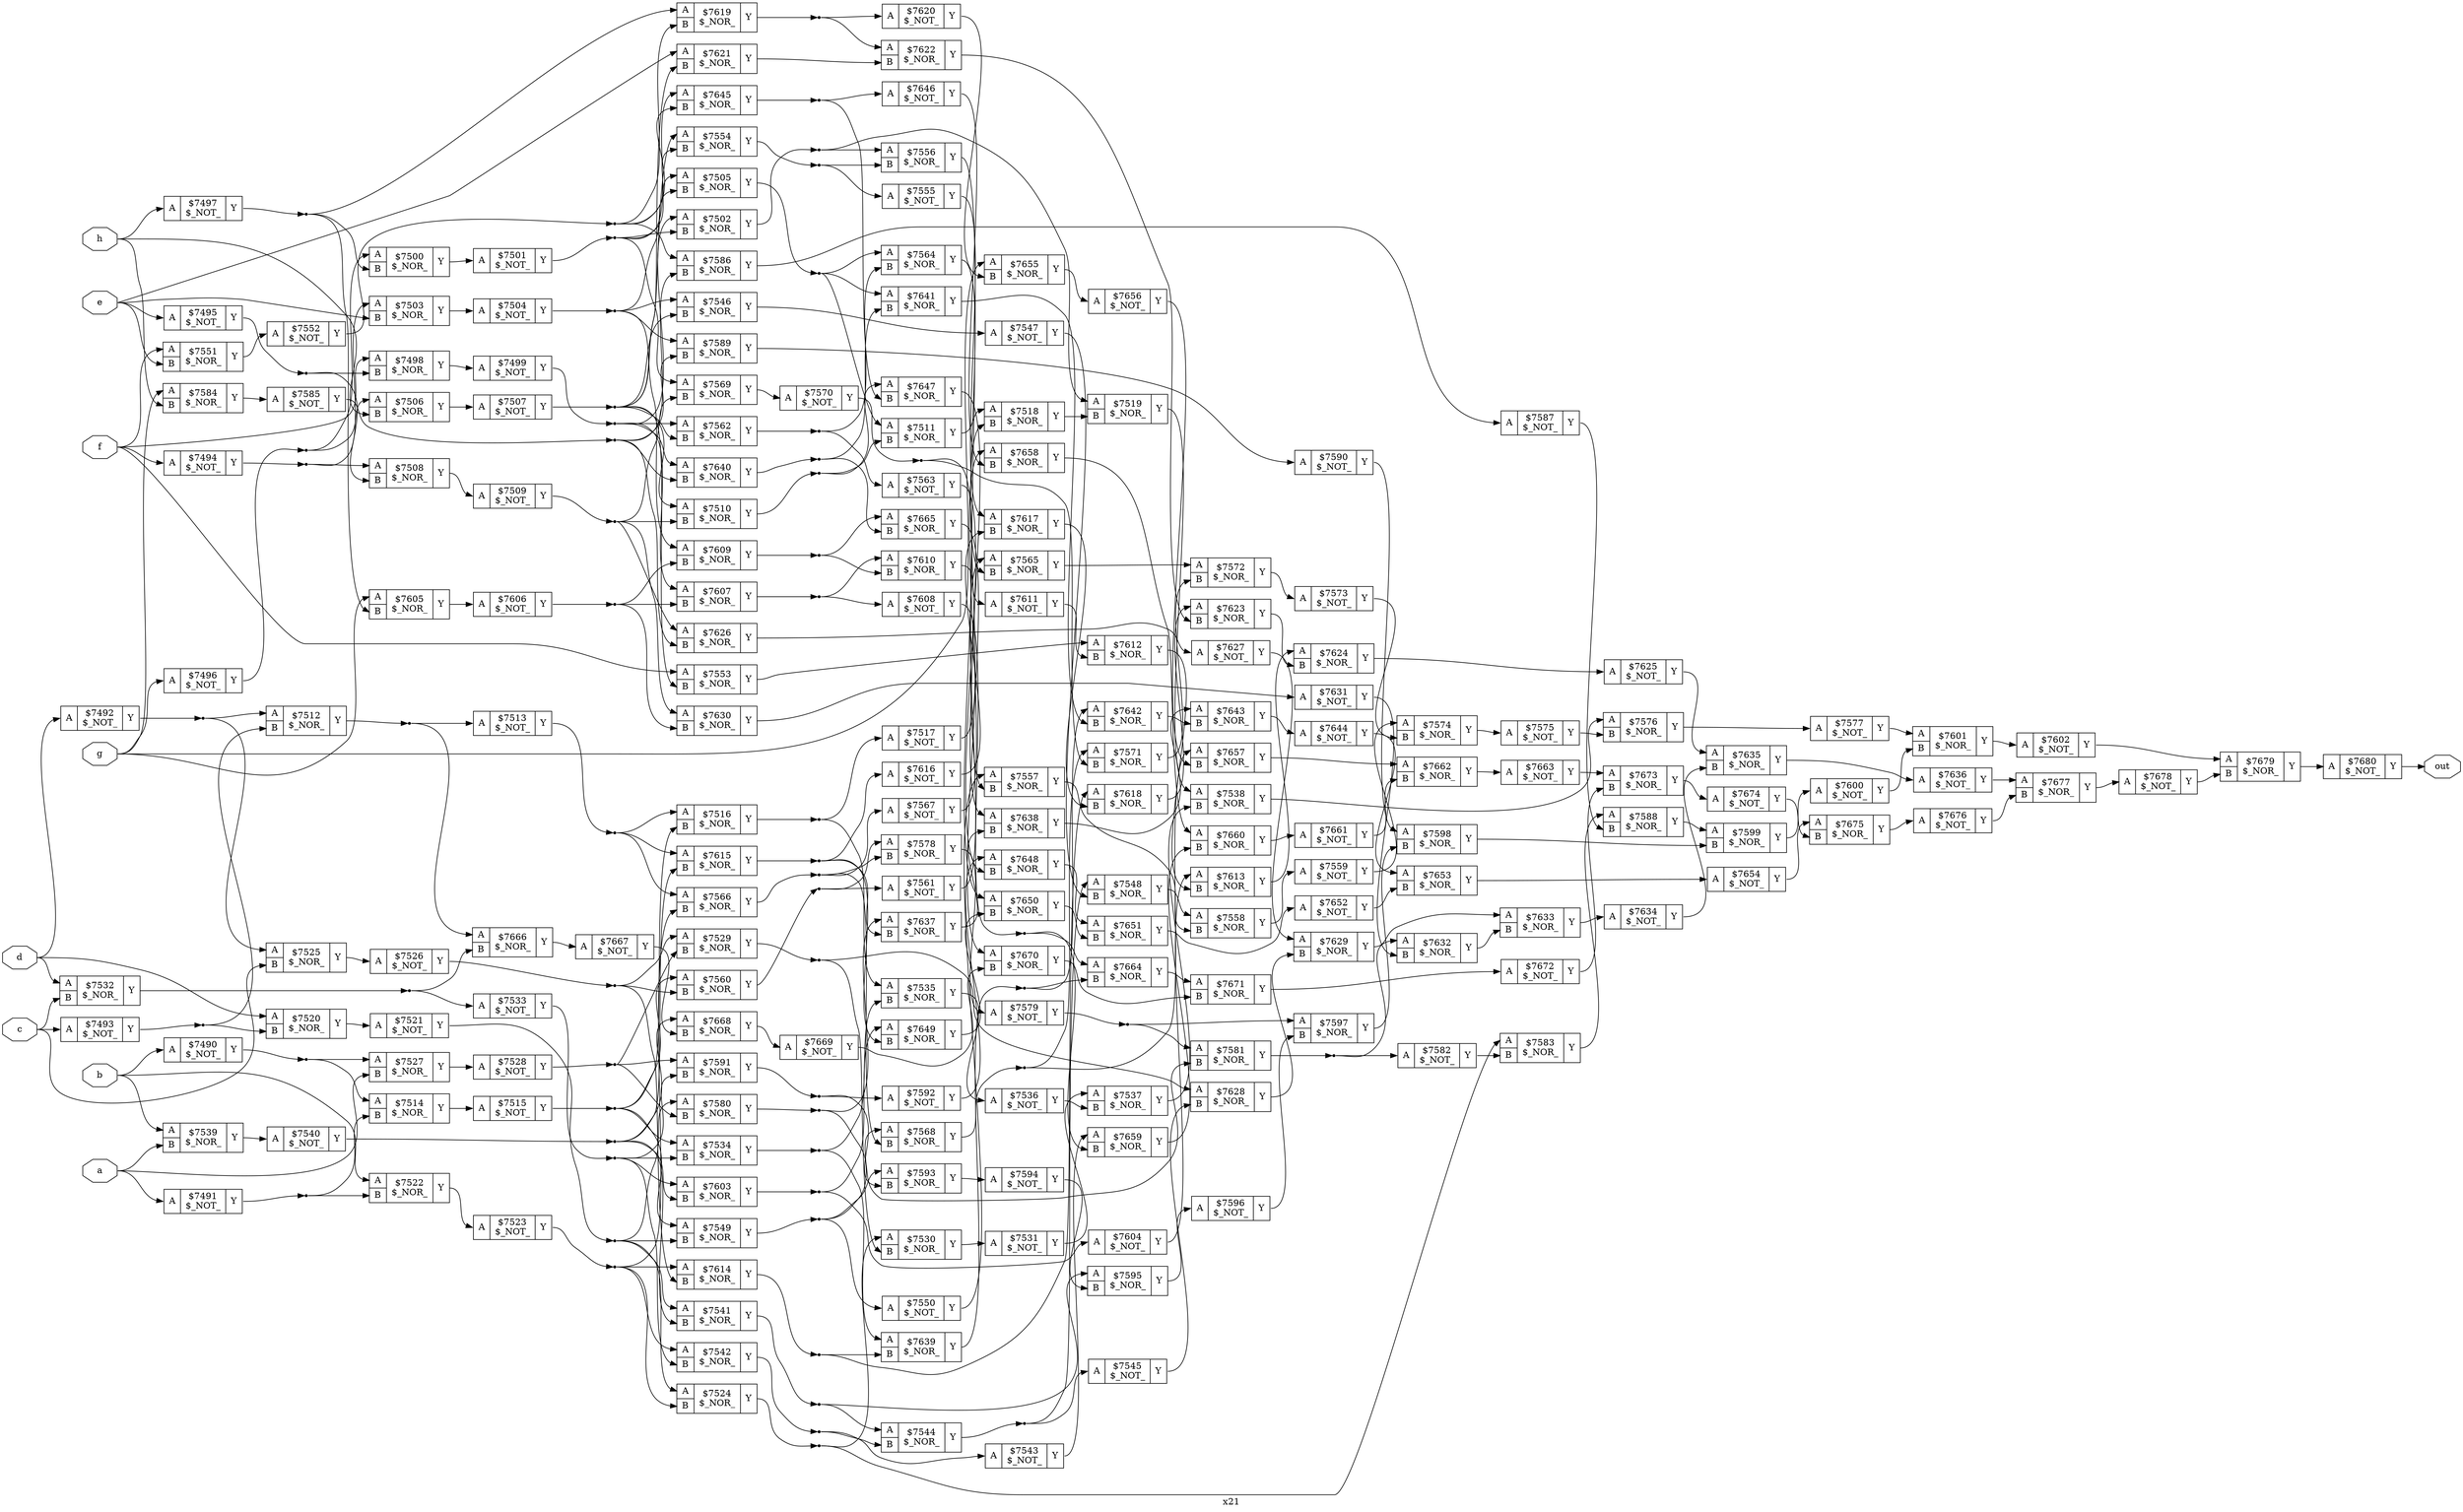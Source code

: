 digraph "x21" {
label="x21";
rankdir="LR";
remincross=true;
n191 [ shape=octagon, label="a", color="black", fontcolor="black" ];
n192 [ shape=octagon, label="b", color="black", fontcolor="black" ];
n193 [ shape=octagon, label="c", color="black", fontcolor="black" ];
n194 [ shape=octagon, label="d", color="black", fontcolor="black" ];
n195 [ shape=octagon, label="e", color="black", fontcolor="black" ];
n196 [ shape=octagon, label="f", color="black", fontcolor="black" ];
n197 [ shape=octagon, label="g", color="black", fontcolor="black" ];
n198 [ shape=octagon, label="h", color="black", fontcolor="black" ];
n199 [ shape=octagon, label="out", color="black", fontcolor="black" ];
c202 [ shape=record, label="{{<p200> A}|$7490\n$_NOT_|{<p201> Y}}" ];
c203 [ shape=record, label="{{<p200> A}|$7491\n$_NOT_|{<p201> Y}}" ];
c204 [ shape=record, label="{{<p200> A}|$7492\n$_NOT_|{<p201> Y}}" ];
c205 [ shape=record, label="{{<p200> A}|$7493\n$_NOT_|{<p201> Y}}" ];
c206 [ shape=record, label="{{<p200> A}|$7494\n$_NOT_|{<p201> Y}}" ];
c207 [ shape=record, label="{{<p200> A}|$7495\n$_NOT_|{<p201> Y}}" ];
c208 [ shape=record, label="{{<p200> A}|$7496\n$_NOT_|{<p201> Y}}" ];
c209 [ shape=record, label="{{<p200> A}|$7497\n$_NOT_|{<p201> Y}}" ];
c211 [ shape=record, label="{{<p200> A|<p210> B}|$7498\n$_NOR_|{<p201> Y}}" ];
c212 [ shape=record, label="{{<p200> A}|$7499\n$_NOT_|{<p201> Y}}" ];
c213 [ shape=record, label="{{<p200> A|<p210> B}|$7500\n$_NOR_|{<p201> Y}}" ];
c214 [ shape=record, label="{{<p200> A}|$7501\n$_NOT_|{<p201> Y}}" ];
c215 [ shape=record, label="{{<p200> A|<p210> B}|$7502\n$_NOR_|{<p201> Y}}" ];
c216 [ shape=record, label="{{<p200> A|<p210> B}|$7503\n$_NOR_|{<p201> Y}}" ];
c217 [ shape=record, label="{{<p200> A}|$7504\n$_NOT_|{<p201> Y}}" ];
c218 [ shape=record, label="{{<p200> A|<p210> B}|$7505\n$_NOR_|{<p201> Y}}" ];
c219 [ shape=record, label="{{<p200> A|<p210> B}|$7506\n$_NOR_|{<p201> Y}}" ];
c220 [ shape=record, label="{{<p200> A}|$7507\n$_NOT_|{<p201> Y}}" ];
c221 [ shape=record, label="{{<p200> A|<p210> B}|$7508\n$_NOR_|{<p201> Y}}" ];
c222 [ shape=record, label="{{<p200> A}|$7509\n$_NOT_|{<p201> Y}}" ];
c223 [ shape=record, label="{{<p200> A|<p210> B}|$7510\n$_NOR_|{<p201> Y}}" ];
c224 [ shape=record, label="{{<p200> A|<p210> B}|$7511\n$_NOR_|{<p201> Y}}" ];
c225 [ shape=record, label="{{<p200> A|<p210> B}|$7512\n$_NOR_|{<p201> Y}}" ];
c226 [ shape=record, label="{{<p200> A}|$7513\n$_NOT_|{<p201> Y}}" ];
c227 [ shape=record, label="{{<p200> A|<p210> B}|$7514\n$_NOR_|{<p201> Y}}" ];
c228 [ shape=record, label="{{<p200> A}|$7515\n$_NOT_|{<p201> Y}}" ];
c229 [ shape=record, label="{{<p200> A|<p210> B}|$7516\n$_NOR_|{<p201> Y}}" ];
c230 [ shape=record, label="{{<p200> A}|$7517\n$_NOT_|{<p201> Y}}" ];
c231 [ shape=record, label="{{<p200> A|<p210> B}|$7518\n$_NOR_|{<p201> Y}}" ];
c232 [ shape=record, label="{{<p200> A|<p210> B}|$7519\n$_NOR_|{<p201> Y}}" ];
c233 [ shape=record, label="{{<p200> A|<p210> B}|$7520\n$_NOR_|{<p201> Y}}" ];
c234 [ shape=record, label="{{<p200> A}|$7521\n$_NOT_|{<p201> Y}}" ];
c235 [ shape=record, label="{{<p200> A|<p210> B}|$7522\n$_NOR_|{<p201> Y}}" ];
c236 [ shape=record, label="{{<p200> A}|$7523\n$_NOT_|{<p201> Y}}" ];
c237 [ shape=record, label="{{<p200> A|<p210> B}|$7524\n$_NOR_|{<p201> Y}}" ];
c238 [ shape=record, label="{{<p200> A|<p210> B}|$7525\n$_NOR_|{<p201> Y}}" ];
c239 [ shape=record, label="{{<p200> A}|$7526\n$_NOT_|{<p201> Y}}" ];
c240 [ shape=record, label="{{<p200> A|<p210> B}|$7527\n$_NOR_|{<p201> Y}}" ];
c241 [ shape=record, label="{{<p200> A}|$7528\n$_NOT_|{<p201> Y}}" ];
c242 [ shape=record, label="{{<p200> A|<p210> B}|$7529\n$_NOR_|{<p201> Y}}" ];
c243 [ shape=record, label="{{<p200> A|<p210> B}|$7530\n$_NOR_|{<p201> Y}}" ];
c244 [ shape=record, label="{{<p200> A}|$7531\n$_NOT_|{<p201> Y}}" ];
c245 [ shape=record, label="{{<p200> A|<p210> B}|$7532\n$_NOR_|{<p201> Y}}" ];
c246 [ shape=record, label="{{<p200> A}|$7533\n$_NOT_|{<p201> Y}}" ];
c247 [ shape=record, label="{{<p200> A|<p210> B}|$7534\n$_NOR_|{<p201> Y}}" ];
c248 [ shape=record, label="{{<p200> A|<p210> B}|$7535\n$_NOR_|{<p201> Y}}" ];
c249 [ shape=record, label="{{<p200> A}|$7536\n$_NOT_|{<p201> Y}}" ];
c250 [ shape=record, label="{{<p200> A|<p210> B}|$7537\n$_NOR_|{<p201> Y}}" ];
c251 [ shape=record, label="{{<p200> A|<p210> B}|$7538\n$_NOR_|{<p201> Y}}" ];
c252 [ shape=record, label="{{<p200> A|<p210> B}|$7539\n$_NOR_|{<p201> Y}}" ];
c253 [ shape=record, label="{{<p200> A}|$7540\n$_NOT_|{<p201> Y}}" ];
c254 [ shape=record, label="{{<p200> A|<p210> B}|$7541\n$_NOR_|{<p201> Y}}" ];
c255 [ shape=record, label="{{<p200> A|<p210> B}|$7542\n$_NOR_|{<p201> Y}}" ];
c256 [ shape=record, label="{{<p200> A}|$7543\n$_NOT_|{<p201> Y}}" ];
c257 [ shape=record, label="{{<p200> A|<p210> B}|$7544\n$_NOR_|{<p201> Y}}" ];
c258 [ shape=record, label="{{<p200> A}|$7545\n$_NOT_|{<p201> Y}}" ];
c259 [ shape=record, label="{{<p200> A|<p210> B}|$7546\n$_NOR_|{<p201> Y}}" ];
c260 [ shape=record, label="{{<p200> A}|$7547\n$_NOT_|{<p201> Y}}" ];
c261 [ shape=record, label="{{<p200> A|<p210> B}|$7548\n$_NOR_|{<p201> Y}}" ];
c262 [ shape=record, label="{{<p200> A|<p210> B}|$7549\n$_NOR_|{<p201> Y}}" ];
c263 [ shape=record, label="{{<p200> A}|$7550\n$_NOT_|{<p201> Y}}" ];
c264 [ shape=record, label="{{<p200> A|<p210> B}|$7551\n$_NOR_|{<p201> Y}}" ];
c265 [ shape=record, label="{{<p200> A}|$7552\n$_NOT_|{<p201> Y}}" ];
c266 [ shape=record, label="{{<p200> A|<p210> B}|$7553\n$_NOR_|{<p201> Y}}" ];
c267 [ shape=record, label="{{<p200> A|<p210> B}|$7554\n$_NOR_|{<p201> Y}}" ];
c268 [ shape=record, label="{{<p200> A}|$7555\n$_NOT_|{<p201> Y}}" ];
c269 [ shape=record, label="{{<p200> A|<p210> B}|$7556\n$_NOR_|{<p201> Y}}" ];
c270 [ shape=record, label="{{<p200> A|<p210> B}|$7557\n$_NOR_|{<p201> Y}}" ];
c271 [ shape=record, label="{{<p200> A|<p210> B}|$7558\n$_NOR_|{<p201> Y}}" ];
c272 [ shape=record, label="{{<p200> A}|$7559\n$_NOT_|{<p201> Y}}" ];
c273 [ shape=record, label="{{<p200> A|<p210> B}|$7560\n$_NOR_|{<p201> Y}}" ];
c274 [ shape=record, label="{{<p200> A}|$7561\n$_NOT_|{<p201> Y}}" ];
c275 [ shape=record, label="{{<p200> A|<p210> B}|$7562\n$_NOR_|{<p201> Y}}" ];
c276 [ shape=record, label="{{<p200> A}|$7563\n$_NOT_|{<p201> Y}}" ];
c277 [ shape=record, label="{{<p200> A|<p210> B}|$7564\n$_NOR_|{<p201> Y}}" ];
c278 [ shape=record, label="{{<p200> A|<p210> B}|$7565\n$_NOR_|{<p201> Y}}" ];
c279 [ shape=record, label="{{<p200> A|<p210> B}|$7566\n$_NOR_|{<p201> Y}}" ];
c280 [ shape=record, label="{{<p200> A}|$7567\n$_NOT_|{<p201> Y}}" ];
c281 [ shape=record, label="{{<p200> A|<p210> B}|$7568\n$_NOR_|{<p201> Y}}" ];
c282 [ shape=record, label="{{<p200> A|<p210> B}|$7569\n$_NOR_|{<p201> Y}}" ];
c283 [ shape=record, label="{{<p200> A}|$7570\n$_NOT_|{<p201> Y}}" ];
c284 [ shape=record, label="{{<p200> A|<p210> B}|$7571\n$_NOR_|{<p201> Y}}" ];
c285 [ shape=record, label="{{<p200> A|<p210> B}|$7572\n$_NOR_|{<p201> Y}}" ];
c286 [ shape=record, label="{{<p200> A}|$7573\n$_NOT_|{<p201> Y}}" ];
c287 [ shape=record, label="{{<p200> A|<p210> B}|$7574\n$_NOR_|{<p201> Y}}" ];
c288 [ shape=record, label="{{<p200> A}|$7575\n$_NOT_|{<p201> Y}}" ];
c289 [ shape=record, label="{{<p200> A|<p210> B}|$7576\n$_NOR_|{<p201> Y}}" ];
c290 [ shape=record, label="{{<p200> A}|$7577\n$_NOT_|{<p201> Y}}" ];
c291 [ shape=record, label="{{<p200> A|<p210> B}|$7578\n$_NOR_|{<p201> Y}}" ];
c292 [ shape=record, label="{{<p200> A}|$7579\n$_NOT_|{<p201> Y}}" ];
c293 [ shape=record, label="{{<p200> A|<p210> B}|$7580\n$_NOR_|{<p201> Y}}" ];
c294 [ shape=record, label="{{<p200> A|<p210> B}|$7581\n$_NOR_|{<p201> Y}}" ];
c295 [ shape=record, label="{{<p200> A}|$7582\n$_NOT_|{<p201> Y}}" ];
c296 [ shape=record, label="{{<p200> A|<p210> B}|$7583\n$_NOR_|{<p201> Y}}" ];
c297 [ shape=record, label="{{<p200> A|<p210> B}|$7584\n$_NOR_|{<p201> Y}}" ];
c298 [ shape=record, label="{{<p200> A}|$7585\n$_NOT_|{<p201> Y}}" ];
c299 [ shape=record, label="{{<p200> A|<p210> B}|$7586\n$_NOR_|{<p201> Y}}" ];
c300 [ shape=record, label="{{<p200> A}|$7587\n$_NOT_|{<p201> Y}}" ];
c301 [ shape=record, label="{{<p200> A|<p210> B}|$7588\n$_NOR_|{<p201> Y}}" ];
c302 [ shape=record, label="{{<p200> A|<p210> B}|$7589\n$_NOR_|{<p201> Y}}" ];
c303 [ shape=record, label="{{<p200> A}|$7590\n$_NOT_|{<p201> Y}}" ];
c304 [ shape=record, label="{{<p200> A|<p210> B}|$7591\n$_NOR_|{<p201> Y}}" ];
c305 [ shape=record, label="{{<p200> A}|$7592\n$_NOT_|{<p201> Y}}" ];
c306 [ shape=record, label="{{<p200> A|<p210> B}|$7593\n$_NOR_|{<p201> Y}}" ];
c307 [ shape=record, label="{{<p200> A}|$7594\n$_NOT_|{<p201> Y}}" ];
c308 [ shape=record, label="{{<p200> A|<p210> B}|$7595\n$_NOR_|{<p201> Y}}" ];
c309 [ shape=record, label="{{<p200> A}|$7596\n$_NOT_|{<p201> Y}}" ];
c310 [ shape=record, label="{{<p200> A|<p210> B}|$7597\n$_NOR_|{<p201> Y}}" ];
c311 [ shape=record, label="{{<p200> A|<p210> B}|$7598\n$_NOR_|{<p201> Y}}" ];
c312 [ shape=record, label="{{<p200> A|<p210> B}|$7599\n$_NOR_|{<p201> Y}}" ];
c313 [ shape=record, label="{{<p200> A}|$7600\n$_NOT_|{<p201> Y}}" ];
c314 [ shape=record, label="{{<p200> A|<p210> B}|$7601\n$_NOR_|{<p201> Y}}" ];
c315 [ shape=record, label="{{<p200> A}|$7602\n$_NOT_|{<p201> Y}}" ];
c316 [ shape=record, label="{{<p200> A|<p210> B}|$7603\n$_NOR_|{<p201> Y}}" ];
c317 [ shape=record, label="{{<p200> A}|$7604\n$_NOT_|{<p201> Y}}" ];
c318 [ shape=record, label="{{<p200> A|<p210> B}|$7605\n$_NOR_|{<p201> Y}}" ];
c319 [ shape=record, label="{{<p200> A}|$7606\n$_NOT_|{<p201> Y}}" ];
c320 [ shape=record, label="{{<p200> A|<p210> B}|$7607\n$_NOR_|{<p201> Y}}" ];
c321 [ shape=record, label="{{<p200> A}|$7608\n$_NOT_|{<p201> Y}}" ];
c322 [ shape=record, label="{{<p200> A|<p210> B}|$7609\n$_NOR_|{<p201> Y}}" ];
c323 [ shape=record, label="{{<p200> A|<p210> B}|$7610\n$_NOR_|{<p201> Y}}" ];
c324 [ shape=record, label="{{<p200> A}|$7611\n$_NOT_|{<p201> Y}}" ];
c325 [ shape=record, label="{{<p200> A|<p210> B}|$7612\n$_NOR_|{<p201> Y}}" ];
c326 [ shape=record, label="{{<p200> A|<p210> B}|$7613\n$_NOR_|{<p201> Y}}" ];
c327 [ shape=record, label="{{<p200> A|<p210> B}|$7614\n$_NOR_|{<p201> Y}}" ];
c328 [ shape=record, label="{{<p200> A|<p210> B}|$7615\n$_NOR_|{<p201> Y}}" ];
c329 [ shape=record, label="{{<p200> A}|$7616\n$_NOT_|{<p201> Y}}" ];
c330 [ shape=record, label="{{<p200> A|<p210> B}|$7617\n$_NOR_|{<p201> Y}}" ];
c331 [ shape=record, label="{{<p200> A|<p210> B}|$7618\n$_NOR_|{<p201> Y}}" ];
c332 [ shape=record, label="{{<p200> A|<p210> B}|$7619\n$_NOR_|{<p201> Y}}" ];
c333 [ shape=record, label="{{<p200> A}|$7620\n$_NOT_|{<p201> Y}}" ];
c334 [ shape=record, label="{{<p200> A|<p210> B}|$7621\n$_NOR_|{<p201> Y}}" ];
c335 [ shape=record, label="{{<p200> A|<p210> B}|$7622\n$_NOR_|{<p201> Y}}" ];
c336 [ shape=record, label="{{<p200> A|<p210> B}|$7623\n$_NOR_|{<p201> Y}}" ];
c337 [ shape=record, label="{{<p200> A|<p210> B}|$7624\n$_NOR_|{<p201> Y}}" ];
c338 [ shape=record, label="{{<p200> A}|$7625\n$_NOT_|{<p201> Y}}" ];
c339 [ shape=record, label="{{<p200> A|<p210> B}|$7626\n$_NOR_|{<p201> Y}}" ];
c340 [ shape=record, label="{{<p200> A}|$7627\n$_NOT_|{<p201> Y}}" ];
c341 [ shape=record, label="{{<p200> A|<p210> B}|$7628\n$_NOR_|{<p201> Y}}" ];
c342 [ shape=record, label="{{<p200> A|<p210> B}|$7629\n$_NOR_|{<p201> Y}}" ];
c343 [ shape=record, label="{{<p200> A|<p210> B}|$7630\n$_NOR_|{<p201> Y}}" ];
c344 [ shape=record, label="{{<p200> A}|$7631\n$_NOT_|{<p201> Y}}" ];
c345 [ shape=record, label="{{<p200> A|<p210> B}|$7632\n$_NOR_|{<p201> Y}}" ];
c346 [ shape=record, label="{{<p200> A|<p210> B}|$7633\n$_NOR_|{<p201> Y}}" ];
c347 [ shape=record, label="{{<p200> A}|$7634\n$_NOT_|{<p201> Y}}" ];
c348 [ shape=record, label="{{<p200> A|<p210> B}|$7635\n$_NOR_|{<p201> Y}}" ];
c349 [ shape=record, label="{{<p200> A}|$7636\n$_NOT_|{<p201> Y}}" ];
c350 [ shape=record, label="{{<p200> A|<p210> B}|$7637\n$_NOR_|{<p201> Y}}" ];
c351 [ shape=record, label="{{<p200> A|<p210> B}|$7638\n$_NOR_|{<p201> Y}}" ];
c352 [ shape=record, label="{{<p200> A|<p210> B}|$7639\n$_NOR_|{<p201> Y}}" ];
c353 [ shape=record, label="{{<p200> A|<p210> B}|$7640\n$_NOR_|{<p201> Y}}" ];
c354 [ shape=record, label="{{<p200> A|<p210> B}|$7641\n$_NOR_|{<p201> Y}}" ];
c355 [ shape=record, label="{{<p200> A|<p210> B}|$7642\n$_NOR_|{<p201> Y}}" ];
c356 [ shape=record, label="{{<p200> A|<p210> B}|$7643\n$_NOR_|{<p201> Y}}" ];
c357 [ shape=record, label="{{<p200> A}|$7644\n$_NOT_|{<p201> Y}}" ];
c358 [ shape=record, label="{{<p200> A|<p210> B}|$7645\n$_NOR_|{<p201> Y}}" ];
c359 [ shape=record, label="{{<p200> A}|$7646\n$_NOT_|{<p201> Y}}" ];
c360 [ shape=record, label="{{<p200> A|<p210> B}|$7647\n$_NOR_|{<p201> Y}}" ];
c361 [ shape=record, label="{{<p200> A|<p210> B}|$7648\n$_NOR_|{<p201> Y}}" ];
c362 [ shape=record, label="{{<p200> A|<p210> B}|$7649\n$_NOR_|{<p201> Y}}" ];
c363 [ shape=record, label="{{<p200> A|<p210> B}|$7650\n$_NOR_|{<p201> Y}}" ];
c364 [ shape=record, label="{{<p200> A|<p210> B}|$7651\n$_NOR_|{<p201> Y}}" ];
c365 [ shape=record, label="{{<p200> A}|$7652\n$_NOT_|{<p201> Y}}" ];
c366 [ shape=record, label="{{<p200> A|<p210> B}|$7653\n$_NOR_|{<p201> Y}}" ];
c367 [ shape=record, label="{{<p200> A}|$7654\n$_NOT_|{<p201> Y}}" ];
c368 [ shape=record, label="{{<p200> A|<p210> B}|$7655\n$_NOR_|{<p201> Y}}" ];
c369 [ shape=record, label="{{<p200> A}|$7656\n$_NOT_|{<p201> Y}}" ];
c370 [ shape=record, label="{{<p200> A|<p210> B}|$7657\n$_NOR_|{<p201> Y}}" ];
c371 [ shape=record, label="{{<p200> A|<p210> B}|$7658\n$_NOR_|{<p201> Y}}" ];
c372 [ shape=record, label="{{<p200> A|<p210> B}|$7659\n$_NOR_|{<p201> Y}}" ];
c373 [ shape=record, label="{{<p200> A|<p210> B}|$7660\n$_NOR_|{<p201> Y}}" ];
c374 [ shape=record, label="{{<p200> A}|$7661\n$_NOT_|{<p201> Y}}" ];
c375 [ shape=record, label="{{<p200> A|<p210> B}|$7662\n$_NOR_|{<p201> Y}}" ];
c376 [ shape=record, label="{{<p200> A}|$7663\n$_NOT_|{<p201> Y}}" ];
c377 [ shape=record, label="{{<p200> A|<p210> B}|$7664\n$_NOR_|{<p201> Y}}" ];
c378 [ shape=record, label="{{<p200> A|<p210> B}|$7665\n$_NOR_|{<p201> Y}}" ];
c379 [ shape=record, label="{{<p200> A|<p210> B}|$7666\n$_NOR_|{<p201> Y}}" ];
c380 [ shape=record, label="{{<p200> A}|$7667\n$_NOT_|{<p201> Y}}" ];
c381 [ shape=record, label="{{<p200> A|<p210> B}|$7668\n$_NOR_|{<p201> Y}}" ];
c382 [ shape=record, label="{{<p200> A}|$7669\n$_NOT_|{<p201> Y}}" ];
c383 [ shape=record, label="{{<p200> A|<p210> B}|$7670\n$_NOR_|{<p201> Y}}" ];
c384 [ shape=record, label="{{<p200> A|<p210> B}|$7671\n$_NOR_|{<p201> Y}}" ];
c385 [ shape=record, label="{{<p200> A}|$7672\n$_NOT_|{<p201> Y}}" ];
c386 [ shape=record, label="{{<p200> A|<p210> B}|$7673\n$_NOR_|{<p201> Y}}" ];
c387 [ shape=record, label="{{<p200> A}|$7674\n$_NOT_|{<p201> Y}}" ];
c388 [ shape=record, label="{{<p200> A|<p210> B}|$7675\n$_NOR_|{<p201> Y}}" ];
c389 [ shape=record, label="{{<p200> A}|$7676\n$_NOT_|{<p201> Y}}" ];
c390 [ shape=record, label="{{<p200> A|<p210> B}|$7677\n$_NOR_|{<p201> Y}}" ];
c391 [ shape=record, label="{{<p200> A}|$7678\n$_NOT_|{<p201> Y}}" ];
c392 [ shape=record, label="{{<p200> A|<p210> B}|$7679\n$_NOR_|{<p201> Y}}" ];
c393 [ shape=record, label="{{<p200> A}|$7680\n$_NOT_|{<p201> Y}}" ];
n1 [ shape=point ];
c293:p201:e -> n1:w [color="black", label=""];
n1:e -> c294:p210:w [color="black", label=""];
n1:e -> c350:p200:w [color="black", label=""];
c302:p201:e -> c303:p200:w [color="black", label=""];
c383:p201:e -> c384:p210:w [color="black", label=""];
c384:p201:e -> c385:p200:w [color="black", label=""];
c385:p201:e -> c386:p210:w [color="black", label=""];
c386:p201:e -> c387:p200:w [color="black", label=""];
c387:p201:e -> c388:p210:w [color="black", label=""];
c388:p201:e -> c389:p200:w [color="black", label=""];
c389:p201:e -> c390:p210:w [color="black", label=""];
c390:p201:e -> c391:p200:w [color="black", label=""];
c391:p201:e -> c392:p210:w [color="black", label=""];
c392:p201:e -> c393:p200:w [color="black", label=""];
n11 [ shape=point ];
c202:p201:e -> n11:w [color="black", label=""];
n11:e -> c227:p200:w [color="black", label=""];
n11:e -> c240:p200:w [color="black", label=""];
n110 [ shape=point ];
c212:p201:e -> n110:w [color="black", label=""];
n110:e -> c215:p200:w [color="black", label=""];
n110:e -> c275:p200:w [color="black", label=""];
n110:e -> c320:p200:w [color="black", label=""];
n110:e -> c353:p200:w [color="black", label=""];
c213:p201:e -> c214:p200:w [color="black", label=""];
n112 [ shape=point ];
c214:p201:e -> n112:w [color="black", label=""];
n112:e -> c215:p210:w [color="black", label=""];
n112:e -> c218:p200:w [color="black", label=""];
n112:e -> c282:p200:w [color="black", label=""];
n112:e -> c358:p200:w [color="black", label=""];
n113 [ shape=point ];
c215:p201:e -> n113:w [color="black", label=""];
n113:e -> c232:p200:w [color="black", label=""];
n113:e -> c269:p200:w [color="black", label=""];
c216:p201:e -> c217:p200:w [color="black", label=""];
n115 [ shape=point ];
c217:p201:e -> n115:w [color="black", label=""];
n115:e -> c218:p210:w [color="black", label=""];
n115:e -> c259:p200:w [color="black", label=""];
n115:e -> c302:p200:w [color="black", label=""];
n115:e -> c322:p200:w [color="black", label=""];
n116 [ shape=point ];
c218:p201:e -> n116:w [color="black", label=""];
n116:e -> c224:p200:w [color="black", label=""];
n116:e -> c277:p200:w [color="black", label=""];
n116:e -> c354:p200:w [color="black", label=""];
c219:p201:e -> c220:p200:w [color="black", label=""];
n118 [ shape=point ];
c220:p201:e -> n118:w [color="black", label=""];
n118:e -> c223:p200:w [color="black", label=""];
n118:e -> c259:p210:w [color="black", label=""];
n118:e -> c266:p210:w [color="black", label=""];
n118:e -> c267:p200:w [color="black", label=""];
n118:e -> c275:p210:w [color="black", label=""];
n118:e -> c334:p210:w [color="black", label=""];
c221:p201:e -> c222:p200:w [color="black", label=""];
c303:p201:e -> c311:p200:w [color="black", label=""];
n120 [ shape=point ];
c222:p201:e -> n120:w [color="black", label=""];
n120:e -> c223:p210:w [color="black", label=""];
n120:e -> c282:p210:w [color="black", label=""];
n120:e -> c339:p200:w [color="black", label=""];
n120:e -> c343:p200:w [color="black", label=""];
n121 [ shape=point ];
c223:p201:e -> n121:w [color="black", label=""];
n121:e -> c224:p210:w [color="black", label=""];
n121:e -> c360:p200:w [color="black", label=""];
c224:p201:e -> c231:p200:w [color="black", label=""];
n123 [ shape=point ];
c225:p201:e -> n123:w [color="black", label=""];
n123:e -> c226:p200:w [color="black", label=""];
n123:e -> c379:p200:w [color="black", label=""];
n124 [ shape=point ];
c226:p201:e -> n124:w [color="black", label=""];
n124:e -> c229:p200:w [color="black", label=""];
n124:e -> c279:p200:w [color="black", label=""];
n124:e -> c328:p200:w [color="black", label=""];
c227:p201:e -> c228:p200:w [color="black", label=""];
n126 [ shape=point ];
c228:p201:e -> n126:w [color="black", label=""];
n126:e -> c229:p210:w [color="black", label=""];
n126:e -> c247:p200:w [color="black", label=""];
n126:e -> c262:p200:w [color="black", label=""];
n126:e -> c273:p200:w [color="black", label=""];
n127 [ shape=point ];
c229:p201:e -> n127:w [color="black", label=""];
n127:e -> c230:p200:w [color="black", label=""];
n127:e -> c248:p200:w [color="black", label=""];
c230:p201:e -> c231:p210:w [color="black", label=""];
c231:p201:e -> c232:p210:w [color="black", label=""];
n13 [ shape=point ];
c304:p201:e -> n13:w [color="black", label=""];
n13:e -> c305:p200:w [color="black", label=""];
n13:e -> c306:p210:w [color="black", label=""];
c232:p201:e -> c251:p200:w [color="black", label=""];
c233:p201:e -> c234:p200:w [color="black", label=""];
n132 [ shape=point ];
c234:p201:e -> n132:w [color="black", label=""];
n132:e -> c237:p200:w [color="black", label=""];
n132:e -> c254:p200:w [color="black", label=""];
n132:e -> c262:p210:w [color="black", label=""];
n132:e -> c293:p200:w [color="black", label=""];
c235:p201:e -> c236:p200:w [color="black", label=""];
n134 [ shape=point ];
c236:p201:e -> n134:w [color="black", label=""];
n134:e -> c237:p210:w [color="black", label=""];
n134:e -> c255:p200:w [color="black", label=""];
n134:e -> c279:p210:w [color="black", label=""];
n134:e -> c327:p200:w [color="black", label=""];
n135 [ shape=point ];
c237:p201:e -> n135:w [color="black", label=""];
n135:e -> c243:p200:w [color="black", label=""];
n135:e -> c296:p200:w [color="black", label=""];
c238:p201:e -> c239:p200:w [color="black", label=""];
n137 [ shape=point ];
c239:p201:e -> n137:w [color="black", label=""];
n137:e -> c242:p200:w [color="black", label=""];
n137:e -> c273:p210:w [color="black", label=""];
n137:e -> c327:p210:w [color="black", label=""];
c240:p201:e -> c241:p200:w [color="black", label=""];
n139 [ shape=point ];
c241:p201:e -> n139:w [color="black", label=""];
n139:e -> c242:p210:w [color="black", label=""];
n139:e -> c293:p210:w [color="black", label=""];
n139:e -> c304:p200:w [color="black", label=""];
c305:p201:e -> c361:p200:w [color="black", label=""];
n140 [ shape=point ];
c242:p201:e -> n140:w [color="black", label=""];
n140:e -> c243:p210:w [color="black", label=""];
n140:e -> c341:p200:w [color="black", label=""];
c243:p201:e -> c244:p200:w [color="black", label=""];
c244:p201:e -> c250:p200:w [color="black", label=""];
n143 [ shape=point ];
c245:p201:e -> n143:w [color="black", label=""];
n143:e -> c246:p200:w [color="black", label=""];
n143:e -> c379:p210:w [color="black", label=""];
n144 [ shape=point ];
c246:p201:e -> n144:w [color="black", label=""];
n144:e -> c247:p210:w [color="black", label=""];
n144:e -> c255:p210:w [color="black", label=""];
n144:e -> c304:p210:w [color="black", label=""];
n144:e -> c316:p200:w [color="black", label=""];
n145 [ shape=point ];
c247:p201:e -> n145:w [color="black", label=""];
n145:e -> c248:p210:w [color="black", label=""];
n145:e -> c352:p200:w [color="black", label=""];
c248:p201:e -> c249:p200:w [color="black", label=""];
c249:p201:e -> c250:p210:w [color="black", label=""];
c250:p201:e -> c251:p210:w [color="black", label=""];
c251:p201:e -> c289:p200:w [color="black", label=""];
c306:p201:e -> c307:p200:w [color="black", label=""];
c252:p201:e -> c253:p200:w [color="black", label=""];
n151 [ shape=point ];
c253:p201:e -> n151:w [color="black", label=""];
n151:e -> c254:p210:w [color="black", label=""];
n151:e -> c316:p210:w [color="black", label=""];
n151:e -> c328:p210:w [color="black", label=""];
n151:e -> c381:p200:w [color="black", label=""];
n152 [ shape=point ];
c254:p201:e -> n152:w [color="black", label=""];
n152:e -> c257:p200:w [color="black", label=""];
n152:e -> c308:p200:w [color="black", label=""];
n153 [ shape=point ];
c255:p201:e -> n153:w [color="black", label=""];
n153:e -> c256:p200:w [color="black", label=""];
n153:e -> c257:p210:w [color="black", label=""];
c256:p201:e -> c372:p200:w [color="black", label=""];
n155 [ shape=point ];
c257:p201:e -> n155:w [color="black", label=""];
n155:e -> c258:p200:w [color="black", label=""];
n155:e -> c261:p200:w [color="black", label=""];
c258:p201:e -> c341:p210:w [color="black", label=""];
c259:p201:e -> c260:p200:w [color="black", label=""];
c260:p201:e -> c261:p210:w [color="black", label=""];
c261:p201:e -> c271:p200:w [color="black", label=""];
c307:p201:e -> c308:p210:w [color="black", label=""];
n160 [ shape=point ];
c262:p201:e -> n160:w [color="black", label=""];
n160:e -> c263:p200:w [color="black", label=""];
n160:e -> c281:p200:w [color="black", label=""];
n160:e -> c306:p200:w [color="black", label=""];
c263:p201:e -> c270:p200:w [color="black", label=""];
c264:p201:e -> c265:p200:w [color="black", label=""];
n163 [ shape=point ];
c265:p201:e -> n163:w [color="black", label=""];
n163:e -> c267:p210:w [color="black", label=""];
n163:e -> c299:p200:w [color="black", label=""];
n163:e -> c332:p210:w [color="black", label=""];
n163:e -> c358:p210:w [color="black", label=""];
c266:p201:e -> c325:p200:w [color="black", label=""];
n165 [ shape=point ];
c267:p201:e -> n165:w [color="black", label=""];
n165:e -> c268:p200:w [color="black", label=""];
n165:e -> c269:p210:w [color="black", label=""];
c268:p201:e -> c330:p200:w [color="black", label=""];
c269:p201:e -> c270:p210:w [color="black", label=""];
c270:p201:e -> c271:p210:w [color="black", label=""];
c271:p201:e -> c272:p200:w [color="black", label=""];
c308:p201:e -> c309:p200:w [color="black", label=""];
c272:p201:e -> c287:p200:w [color="black", label=""];
n171 [ shape=point ];
c273:p201:e -> n171:w [color="black", label=""];
n171:e -> c274:p200:w [color="black", label=""];
n171:e -> c291:p200:w [color="black", label=""];
c274:p201:e -> c278:p200:w [color="black", label=""];
n173 [ shape=point ];
c275:p201:e -> n173:w [color="black", label=""];
n173:e -> c276:p200:w [color="black", label=""];
n173:e -> c277:p210:w [color="black", label=""];
c276:p201:e -> c351:p200:w [color="black", label=""];
c277:p201:e -> c278:p210:w [color="black", label=""];
c278:p201:e -> c285:p200:w [color="black", label=""];
n177 [ shape=point ];
c279:p201:e -> n177:w [color="black", label=""];
n177:e -> c280:p200:w [color="black", label=""];
n177:e -> c281:p210:w [color="black", label=""];
n177:e -> c291:p210:w [color="black", label=""];
c280:p201:e -> c371:p200:w [color="black", label=""];
n179 [ shape=point ];
c281:p201:e -> n179:w [color="black", label=""];
n179:e -> c284:p200:w [color="black", label=""];
n179:e -> c370:p200:w [color="black", label=""];
c309:p201:e -> c310:p210:w [color="black", label=""];
c282:p201:e -> c283:p200:w [color="black", label=""];
n181 [ shape=point ];
c283:p201:e -> n181:w [color="black", label=""];
n181:e -> c284:p210:w [color="black", label=""];
n181:e -> c363:p200:w [color="black", label=""];
c284:p201:e -> c285:p210:w [color="black", label=""];
c285:p201:e -> c286:p200:w [color="black", label=""];
c286:p201:e -> c287:p210:w [color="black", label=""];
c287:p201:e -> c288:p200:w [color="black", label=""];
c288:p201:e -> c289:p210:w [color="black", label=""];
c289:p201:e -> c290:p200:w [color="black", label=""];
c290:p201:e -> c314:p200:w [color="black", label=""];
c291:p201:e -> c292:p200:w [color="black", label=""];
c310:p201:e -> c311:p210:w [color="black", label=""];
n190 [ shape=point ];
c292:p201:e -> n190:w [color="black", label=""];
n190:e -> c294:p200:w [color="black", label=""];
n190:e -> c310:p200:w [color="black", label=""];
n191:e -> c203:p200:w [color="black", label=""];
n191:e -> c240:p210:w [color="black", label=""];
n191:e -> c252:p210:w [color="black", label=""];
n192:e -> c202:p200:w [color="black", label=""];
n192:e -> c235:p200:w [color="black", label=""];
n192:e -> c252:p200:w [color="black", label=""];
n193:e -> c205:p200:w [color="black", label=""];
n193:e -> c238:p210:w [color="black", label=""];
n193:e -> c245:p210:w [color="black", label=""];
n194:e -> c204:p200:w [color="black", label=""];
n194:e -> c233:p200:w [color="black", label=""];
n194:e -> c245:p200:w [color="black", label=""];
n195:e -> c207:p200:w [color="black", label=""];
n195:e -> c216:p210:w [color="black", label=""];
n195:e -> c264:p210:w [color="black", label=""];
n195:e -> c334:p200:w [color="black", label=""];
n196:e -> c206:p200:w [color="black", label=""];
n196:e -> c211:p200:w [color="black", label=""];
n196:e -> c264:p200:w [color="black", label=""];
n196:e -> c266:p200:w [color="black", label=""];
n197:e -> c208:p200:w [color="black", label=""];
n197:e -> c297:p200:w [color="black", label=""];
n197:e -> c318:p200:w [color="black", label=""];
n197:e -> c368:p200:w [color="black", label=""];
n198:e -> c209:p200:w [color="black", label=""];
n198:e -> c219:p210:w [color="black", label=""];
n198:e -> c297:p210:w [color="black", label=""];
c393:p201:e -> n199:w [color="black", label=""];
n2 [ shape=point ];
c294:p201:e -> n2:w [color="black", label=""];
n2:e -> c295:p200:w [color="black", label=""];
n2:e -> c345:p200:w [color="black", label=""];
c311:p201:e -> c312:p210:w [color="black", label=""];
c312:p201:e -> c313:p200:w [color="black", label=""];
n22 [ shape=point ];
c203:p201:e -> n22:w [color="black", label=""];
n22:e -> c227:p210:w [color="black", label=""];
n22:e -> c235:p210:w [color="black", label=""];
c313:p201:e -> c314:p210:w [color="black", label=""];
c314:p201:e -> c315:p200:w [color="black", label=""];
c315:p201:e -> c392:p200:w [color="black", label=""];
n26 [ shape=point ];
c316:p201:e -> n26:w [color="black", label=""];
n26:e -> c317:p200:w [color="black", label=""];
n26:e -> c362:p200:w [color="black", label=""];
c317:p201:e -> c326:p200:w [color="black", label=""];
c318:p201:e -> c319:p200:w [color="black", label=""];
n29 [ shape=point ];
c319:p201:e -> n29:w [color="black", label=""];
n29:e -> c320:p210:w [color="black", label=""];
n29:e -> c322:p210:w [color="black", label=""];
n29:e -> c343:p210:w [color="black", label=""];
c295:p201:e -> c296:p210:w [color="black", label=""];
n30 [ shape=point ];
c320:p201:e -> n30:w [color="black", label=""];
n30:e -> c321:p200:w [color="black", label=""];
n30:e -> c323:p200:w [color="black", label=""];
n31 [ shape=point ];
c321:p201:e -> n31:w [color="black", label=""];
n31:e -> c372:p210:w [color="black", label=""];
n31:e -> c377:p200:w [color="black", label=""];
n32 [ shape=point ];
c322:p201:e -> n32:w [color="black", label=""];
n32:e -> c323:p210:w [color="black", label=""];
n32:e -> c378:p200:w [color="black", label=""];
n33 [ shape=point ];
c204:p201:e -> n33:w [color="black", label=""];
n33:e -> c225:p200:w [color="black", label=""];
n33:e -> c238:p200:w [color="black", label=""];
c323:p201:e -> c324:p200:w [color="black", label=""];
c324:p201:e -> c325:p210:w [color="black", label=""];
c325:p201:e -> c326:p210:w [color="black", label=""];
c326:p201:e -> c337:p200:w [color="black", label=""];
n38 [ shape=point ];
c327:p201:e -> n38:w [color="black", label=""];
n38:e -> c331:p200:w [color="black", label=""];
n38:e -> c352:p210:w [color="black", label=""];
n39 [ shape=point ];
c328:p201:e -> n39:w [color="black", label=""];
n39:e -> c329:p200:w [color="black", label=""];
n39:e -> c350:p210:w [color="black", label=""];
n39:e -> c362:p210:w [color="black", label=""];
c296:p201:e -> c301:p200:w [color="black", label=""];
c329:p201:e -> c330:p210:w [color="black", label=""];
c330:p201:e -> c331:p210:w [color="black", label=""];
c331:p201:e -> c336:p200:w [color="black", label=""];
n43 [ shape=point ];
c332:p201:e -> n43:w [color="black", label=""];
n43:e -> c333:p200:w [color="black", label=""];
n43:e -> c335:p200:w [color="black", label=""];
n44 [ shape=point ];
c205:p201:e -> n44:w [color="black", label=""];
n44:e -> c225:p210:w [color="black", label=""];
n44:e -> c233:p210:w [color="black", label=""];
c333:p201:e -> c368:p210:w [color="black", label=""];
c334:p201:e -> c335:p210:w [color="black", label=""];
c335:p201:e -> c336:p210:w [color="black", label=""];
c336:p201:e -> c337:p210:w [color="black", label=""];
c337:p201:e -> c338:p200:w [color="black", label=""];
c297:p201:e -> c298:p200:w [color="black", label=""];
c338:p201:e -> c348:p200:w [color="black", label=""];
c339:p201:e -> c340:p200:w [color="black", label=""];
c340:p201:e -> c342:p200:w [color="black", label=""];
c341:p201:e -> c342:p210:w [color="black", label=""];
c342:p201:e -> c346:p200:w [color="black", label=""];
n55 [ shape=point ];
c206:p201:e -> n55:w [color="black", label=""];
n55:e -> c216:p200:w [color="black", label=""];
n55:e -> c221:p200:w [color="black", label=""];
c343:p201:e -> c344:p200:w [color="black", label=""];
c344:p201:e -> c345:p210:w [color="black", label=""];
c345:p201:e -> c346:p210:w [color="black", label=""];
c346:p201:e -> c347:p200:w [color="black", label=""];
n6 [ shape=point ];
c298:p201:e -> n6:w [color="black", label=""];
n6:e -> c299:p210:w [color="black", label=""];
n6:e -> c302:p210:w [color="black", label=""];
n6:e -> c339:p210:w [color="black", label=""];
n6:e -> c353:p210:w [color="black", label=""];
c347:p201:e -> c348:p210:w [color="black", label=""];
c348:p201:e -> c349:p200:w [color="black", label=""];
c349:p201:e -> c390:p200:w [color="black", label=""];
c350:p201:e -> c351:p210:w [color="black", label=""];
c351:p201:e -> c356:p200:w [color="black", label=""];
n65 [ shape=point ];
c352:p201:e -> n65:w [color="black", label=""];
n65:e -> c355:p200:w [color="black", label=""];
n65:e -> c377:p210:w [color="black", label=""];
n66 [ shape=point ];
c207:p201:e -> n66:w [color="black", label=""];
n66:e -> c211:p210:w [color="black", label=""];
n66:e -> c221:p210:w [color="black", label=""];
n67 [ shape=point ];
c353:p201:e -> n67:w [color="black", label=""];
n67:e -> c354:p210:w [color="black", label=""];
n67:e -> c378:p210:w [color="black", label=""];
c354:p201:e -> c355:p210:w [color="black", label=""];
c355:p201:e -> c356:p210:w [color="black", label=""];
c299:p201:e -> c300:p200:w [color="black", label=""];
c356:p201:e -> c357:p200:w [color="black", label=""];
c357:p201:e -> c366:p200:w [color="black", label=""];
n72 [ shape=point ];
c358:p201:e -> n72:w [color="black", label=""];
n72:e -> c359:p200:w [color="black", label=""];
n72:e -> c360:p210:w [color="black", label=""];
c359:p201:e -> c371:p210:w [color="black", label=""];
c360:p201:e -> c361:p210:w [color="black", label=""];
c361:p201:e -> c364:p200:w [color="black", label=""];
c362:p201:e -> c363:p210:w [color="black", label=""];
n77 [ shape=point ];
c208:p201:e -> n77:w [color="black", label=""];
n77:e -> c213:p200:w [color="black", label=""];
n77:e -> c219:p200:w [color="black", label=""];
c363:p201:e -> c364:p210:w [color="black", label=""];
c364:p201:e -> c365:p200:w [color="black", label=""];
c300:p201:e -> c301:p210:w [color="black", label=""];
c365:p201:e -> c366:p210:w [color="black", label=""];
c366:p201:e -> c367:p200:w [color="black", label=""];
c367:p201:e -> c388:p200:w [color="black", label=""];
c368:p201:e -> c369:p200:w [color="black", label=""];
c369:p201:e -> c370:p210:w [color="black", label=""];
c370:p201:e -> c375:p200:w [color="black", label=""];
c371:p201:e -> c373:p200:w [color="black", label=""];
c372:p201:e -> c373:p210:w [color="black", label=""];
n88 [ shape=point ];
c209:p201:e -> n88:w [color="black", label=""];
n88:e -> c213:p210:w [color="black", label=""];
n88:e -> c318:p210:w [color="black", label=""];
n88:e -> c332:p200:w [color="black", label=""];
c373:p201:e -> c374:p200:w [color="black", label=""];
c301:p201:e -> c312:p200:w [color="black", label=""];
c374:p201:e -> c375:p210:w [color="black", label=""];
c375:p201:e -> c376:p200:w [color="black", label=""];
c376:p201:e -> c386:p200:w [color="black", label=""];
c377:p201:e -> c384:p200:w [color="black", label=""];
c378:p201:e -> c383:p200:w [color="black", label=""];
c379:p201:e -> c380:p200:w [color="black", label=""];
c380:p201:e -> c381:p210:w [color="black", label=""];
c381:p201:e -> c382:p200:w [color="black", label=""];
c382:p201:e -> c383:p210:w [color="black", label=""];
c211:p201:e -> c212:p200:w [color="black", label=""];
}
